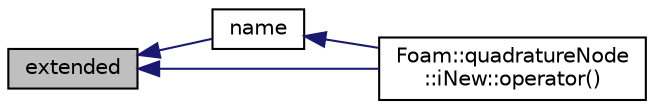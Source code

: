 digraph "extended"
{
  bgcolor="transparent";
  edge [fontname="Helvetica",fontsize="10",labelfontname="Helvetica",labelfontsize="10"];
  node [fontname="Helvetica",fontsize="10",shape=record];
  rankdir="LR";
  Node1 [label="extended",height=0.2,width=0.4,color="black", fillcolor="grey75", style="filled", fontcolor="black"];
  Node1 -> Node2 [dir="back",color="midnightblue",fontsize="10",style="solid",fontname="Helvetica"];
  Node2 [label="name",height=0.2,width=0.4,color="black",URL="$a00060.html#a6d60057c26042eaf7fa1b3b6fb07b582",tooltip="Return the name of the node. "];
  Node2 -> Node3 [dir="back",color="midnightblue",fontsize="10",style="solid",fontname="Helvetica"];
  Node3 [label="Foam::quadratureNode\l::iNew::operator()",height=0.2,width=0.4,color="black",URL="$a00032.html#a7cf4b421db9b97300525a415cbae6d2c"];
  Node1 -> Node3 [dir="back",color="midnightblue",fontsize="10",style="solid",fontname="Helvetica"];
}
